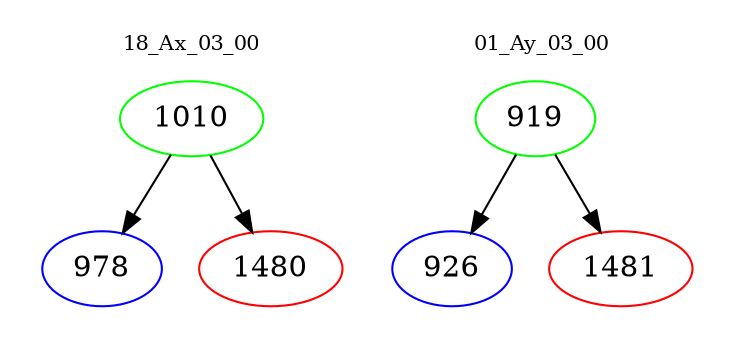 digraph{
subgraph cluster_0 {
color = white
label = "18_Ax_03_00";
fontsize=10;
T0_1010 [label="1010", color="green"]
T0_1010 -> T0_978 [color="black"]
T0_978 [label="978", color="blue"]
T0_1010 -> T0_1480 [color="black"]
T0_1480 [label="1480", color="red"]
}
subgraph cluster_1 {
color = white
label = "01_Ay_03_00";
fontsize=10;
T1_919 [label="919", color="green"]
T1_919 -> T1_926 [color="black"]
T1_926 [label="926", color="blue"]
T1_919 -> T1_1481 [color="black"]
T1_1481 [label="1481", color="red"]
}
}
